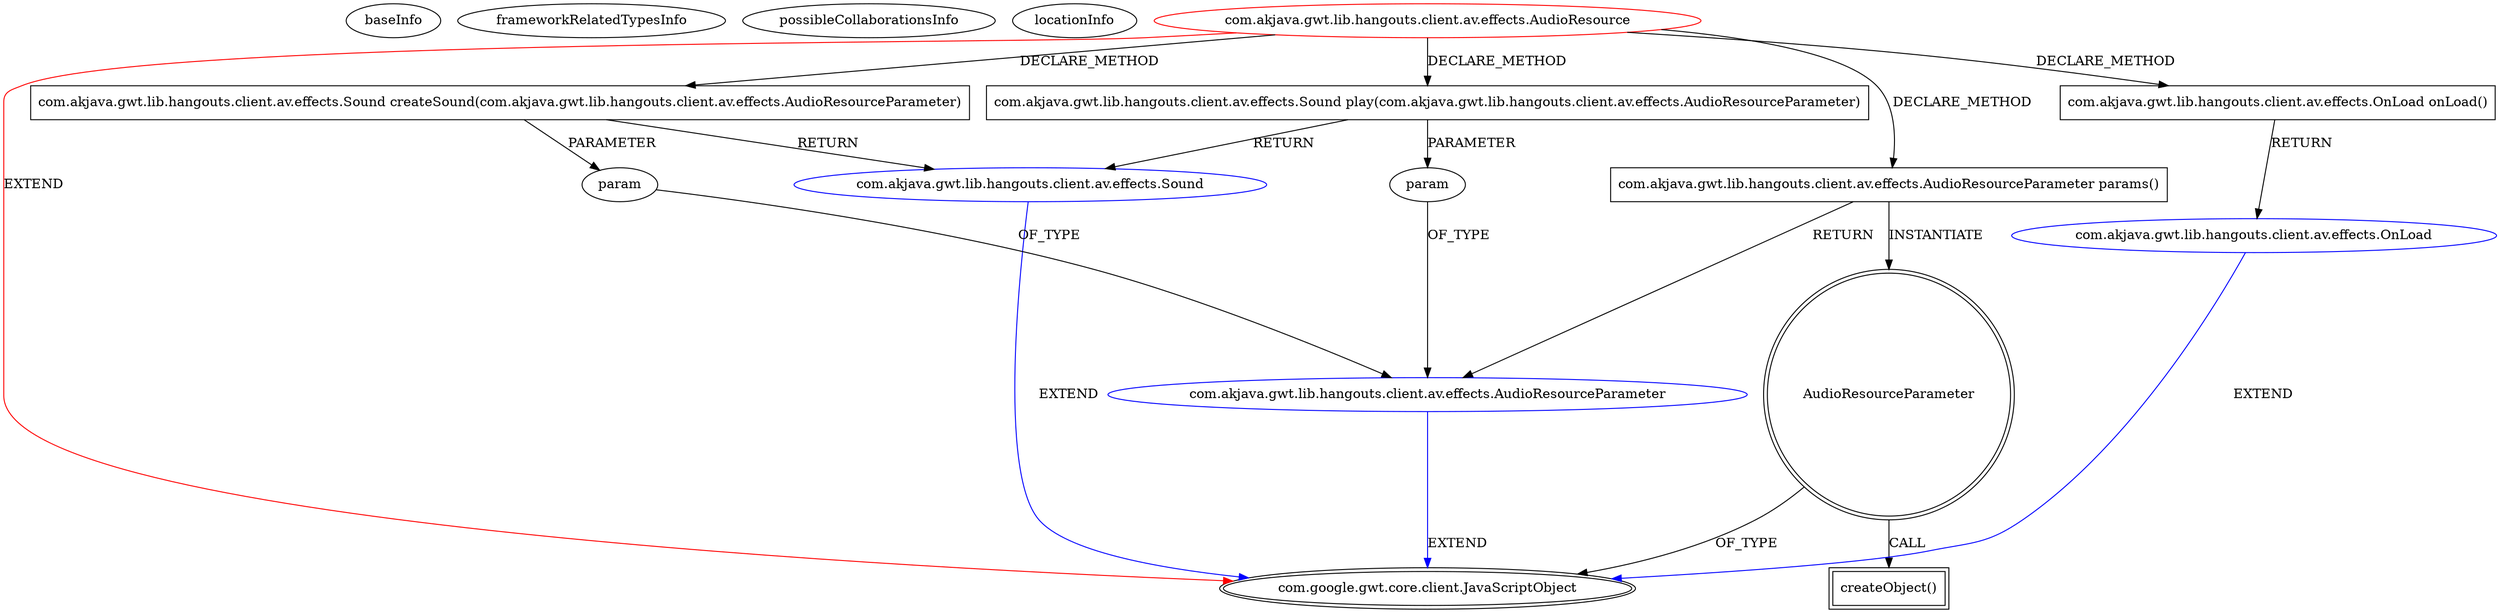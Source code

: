 digraph {
baseInfo[graphId=591,category="extension_graph",isAnonymous=false,possibleRelation=true]
frameworkRelatedTypesInfo[0="com.google.gwt.core.client.JavaScriptObject"]
possibleCollaborationsInfo[0="591~CLIENT_METHOD_DECLARATION-RETURN_TYPE-~com.google.gwt.core.client.JavaScriptObject ~com.google.gwt.core.client.JavaScriptObject ~false~false",1="591~CLIENT_METHOD_DECLARATION-RETURN_TYPE-CLIENT_METHOD_DECLARATION-RETURN_TYPE-~com.google.gwt.core.client.JavaScriptObject ~com.google.gwt.core.client.JavaScriptObject ~false~false",2="591~CLIENT_METHOD_DECLARATION-RETURN_TYPE-CLIENT_METHOD_DECLARATION-PARAMETER_DECLARATION-CLIENT_METHOD_DECLARATION-PARAMETER_DECLARATION-~com.google.gwt.core.client.JavaScriptObject ~com.google.gwt.core.client.JavaScriptObject ~false~false"]
locationInfo[projectName="akjava-GWT-Hangouts",filePath="/akjava-GWT-Hangouts/GWT-Hangouts-master/src/com/akjava/gwt/lib/hangouts/client/av/effects/AudioResource.java",contextSignature="AudioResource",graphId="591"]
0[label="com.akjava.gwt.lib.hangouts.client.av.effects.AudioResource",vertexType="ROOT_CLIENT_CLASS_DECLARATION",isFrameworkType=false,color=red]
1[label="com.google.gwt.core.client.JavaScriptObject",vertexType="FRAMEWORK_CLASS_TYPE",isFrameworkType=true,peripheries=2]
2[label="com.akjava.gwt.lib.hangouts.client.av.effects.Sound createSound(com.akjava.gwt.lib.hangouts.client.av.effects.AudioResourceParameter)",vertexType="CLIENT_METHOD_DECLARATION",isFrameworkType=false,shape=box]
3[label="com.akjava.gwt.lib.hangouts.client.av.effects.Sound",vertexType="REFERENCE_CLIENT_CLASS_DECLARATION",isFrameworkType=false,color=blue]
5[label="param",vertexType="PARAMETER_DECLARATION",isFrameworkType=false]
6[label="com.akjava.gwt.lib.hangouts.client.av.effects.AudioResourceParameter",vertexType="REFERENCE_CLIENT_CLASS_DECLARATION",isFrameworkType=false,color=blue]
13[label="com.akjava.gwt.lib.hangouts.client.av.effects.Sound play(com.akjava.gwt.lib.hangouts.client.av.effects.AudioResourceParameter)",vertexType="CLIENT_METHOD_DECLARATION",isFrameworkType=false,shape=box]
15[label="param",vertexType="PARAMETER_DECLARATION",isFrameworkType=false]
17[label="com.akjava.gwt.lib.hangouts.client.av.effects.AudioResourceParameter params()",vertexType="CLIENT_METHOD_DECLARATION",isFrameworkType=false,shape=box]
19[label="AudioResourceParameter",vertexType="VARIABLE_EXPRESION",isFrameworkType=true,peripheries=2,shape=circle]
20[label="createObject()",vertexType="INSIDE_CALL",isFrameworkType=true,peripheries=2,shape=box]
22[label="com.akjava.gwt.lib.hangouts.client.av.effects.OnLoad onLoad()",vertexType="CLIENT_METHOD_DECLARATION",isFrameworkType=false,shape=box]
23[label="com.akjava.gwt.lib.hangouts.client.av.effects.OnLoad",vertexType="REFERENCE_CLIENT_CLASS_DECLARATION",isFrameworkType=false,color=blue]
0->1[label="EXTEND",color=red]
0->2[label="DECLARE_METHOD"]
3->1[label="EXTEND",color=blue]
2->3[label="RETURN"]
6->1[label="EXTEND",color=blue]
5->6[label="OF_TYPE"]
2->5[label="PARAMETER"]
0->13[label="DECLARE_METHOD"]
13->3[label="RETURN"]
15->6[label="OF_TYPE"]
13->15[label="PARAMETER"]
0->17[label="DECLARE_METHOD"]
17->6[label="RETURN"]
17->19[label="INSTANTIATE"]
19->1[label="OF_TYPE"]
19->20[label="CALL"]
0->22[label="DECLARE_METHOD"]
23->1[label="EXTEND",color=blue]
22->23[label="RETURN"]
}
